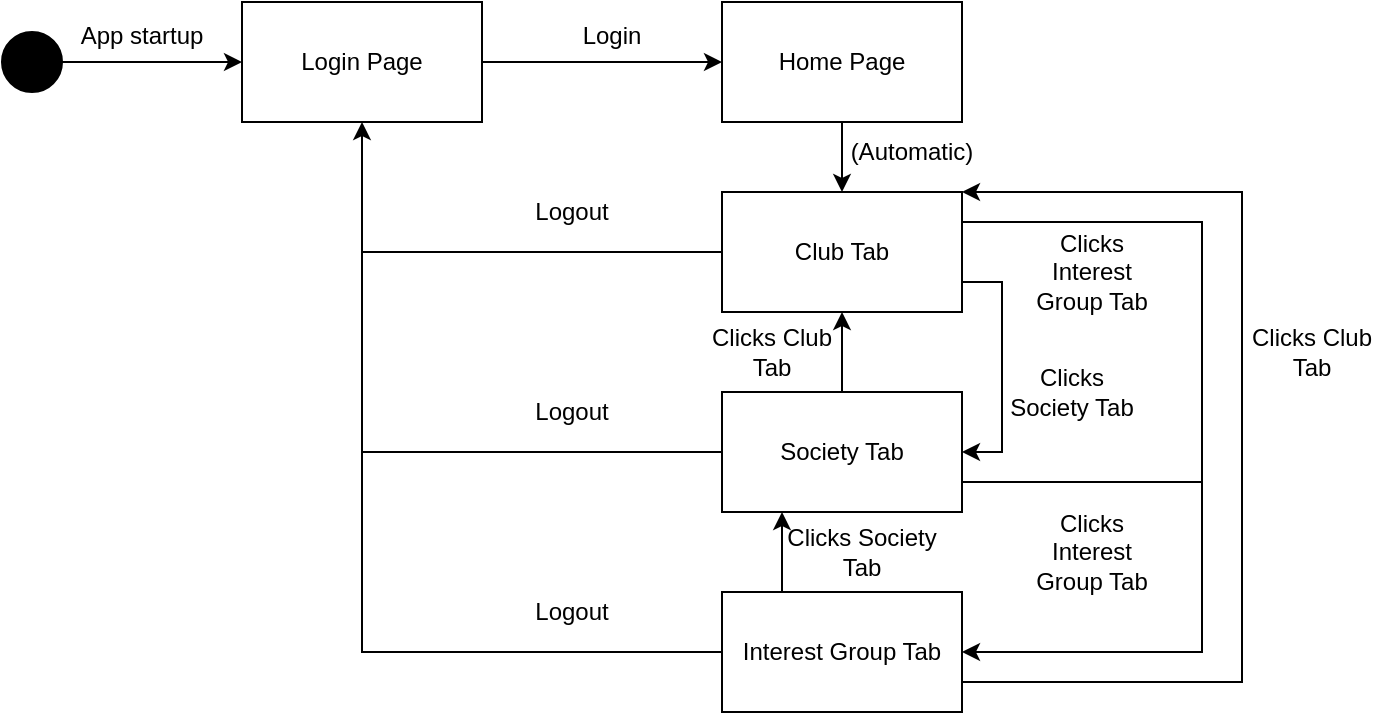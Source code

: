 <mxfile version="12.8.2" type="github"><diagram id="LUdY4_xpi0KiNuSoMbE5" name="Page-1"><mxGraphModel dx="1388" dy="713" grid="1" gridSize="10" guides="1" tooltips="1" connect="1" arrows="1" fold="1" page="1" pageScale="1" pageWidth="850" pageHeight="1100" math="0" shadow="0"><root><mxCell id="0"/><mxCell id="1" parent="0"/><mxCell id="PKyjZfos0Iyk5XxEU7YQ-5" style="edgeStyle=orthogonalEdgeStyle;rounded=0;orthogonalLoop=1;jettySize=auto;html=1;exitX=1;exitY=0.5;exitDx=0;exitDy=0;entryX=0;entryY=0.5;entryDx=0;entryDy=0;" edge="1" parent="1" source="PKyjZfos0Iyk5XxEU7YQ-1" target="PKyjZfos0Iyk5XxEU7YQ-4"><mxGeometry relative="1" as="geometry"/></mxCell><mxCell id="PKyjZfos0Iyk5XxEU7YQ-1" value="" style="ellipse;whiteSpace=wrap;html=1;aspect=fixed;fillColor=#000000;" vertex="1" parent="1"><mxGeometry x="120" y="80" width="30" height="30" as="geometry"/></mxCell><mxCell id="PKyjZfos0Iyk5XxEU7YQ-8" style="edgeStyle=orthogonalEdgeStyle;rounded=0;orthogonalLoop=1;jettySize=auto;html=1;exitX=1;exitY=0.5;exitDx=0;exitDy=0;entryX=0;entryY=0.5;entryDx=0;entryDy=0;" edge="1" parent="1" source="PKyjZfos0Iyk5XxEU7YQ-4" target="PKyjZfos0Iyk5XxEU7YQ-7"><mxGeometry relative="1" as="geometry"/></mxCell><mxCell id="PKyjZfos0Iyk5XxEU7YQ-4" value="Login Page" style="rounded=0;whiteSpace=wrap;html=1;fillColor=#FFFFFF;" vertex="1" parent="1"><mxGeometry x="240" y="65" width="120" height="60" as="geometry"/></mxCell><mxCell id="PKyjZfos0Iyk5XxEU7YQ-6" value="App startup" style="text;html=1;strokeColor=none;fillColor=none;align=center;verticalAlign=middle;whiteSpace=wrap;rounded=0;" vertex="1" parent="1"><mxGeometry x="155" y="72" width="70" height="20" as="geometry"/></mxCell><mxCell id="PKyjZfos0Iyk5XxEU7YQ-11" style="edgeStyle=orthogonalEdgeStyle;rounded=0;orthogonalLoop=1;jettySize=auto;html=1;exitX=0.5;exitY=1;exitDx=0;exitDy=0;entryX=0.5;entryY=0;entryDx=0;entryDy=0;" edge="1" parent="1" source="PKyjZfos0Iyk5XxEU7YQ-7" target="PKyjZfos0Iyk5XxEU7YQ-10"><mxGeometry relative="1" as="geometry"/></mxCell><mxCell id="PKyjZfos0Iyk5XxEU7YQ-7" value="Home Page" style="rounded=0;whiteSpace=wrap;html=1;fillColor=#FFFFFF;" vertex="1" parent="1"><mxGeometry x="480" y="65" width="120" height="60" as="geometry"/></mxCell><mxCell id="PKyjZfos0Iyk5XxEU7YQ-9" value="Login" style="text;html=1;strokeColor=none;fillColor=none;align=center;verticalAlign=middle;whiteSpace=wrap;rounded=0;" vertex="1" parent="1"><mxGeometry x="390" y="72" width="70" height="20" as="geometry"/></mxCell><mxCell id="PKyjZfos0Iyk5XxEU7YQ-15" style="edgeStyle=orthogonalEdgeStyle;rounded=0;orthogonalLoop=1;jettySize=auto;html=1;exitX=1;exitY=0.25;exitDx=0;exitDy=0;entryX=1;entryY=0.5;entryDx=0;entryDy=0;" edge="1" parent="1" source="PKyjZfos0Iyk5XxEU7YQ-10" target="PKyjZfos0Iyk5XxEU7YQ-14"><mxGeometry relative="1" as="geometry"><Array as="points"><mxPoint x="720" y="175"/><mxPoint x="720" y="390"/></Array></mxGeometry></mxCell><mxCell id="PKyjZfos0Iyk5XxEU7YQ-29" style="edgeStyle=orthogonalEdgeStyle;rounded=0;orthogonalLoop=1;jettySize=auto;html=1;exitX=1;exitY=0.75;exitDx=0;exitDy=0;entryX=1;entryY=0.5;entryDx=0;entryDy=0;endArrow=classic;endFill=1;" edge="1" parent="1" source="PKyjZfos0Iyk5XxEU7YQ-10" target="PKyjZfos0Iyk5XxEU7YQ-13"><mxGeometry relative="1" as="geometry"><Array as="points"><mxPoint x="620" y="205"/><mxPoint x="620" y="290"/></Array></mxGeometry></mxCell><mxCell id="PKyjZfos0Iyk5XxEU7YQ-34" style="edgeStyle=orthogonalEdgeStyle;rounded=0;orthogonalLoop=1;jettySize=auto;html=1;exitX=0;exitY=0.5;exitDx=0;exitDy=0;endArrow=none;endFill=0;" edge="1" parent="1" source="PKyjZfos0Iyk5XxEU7YQ-10"><mxGeometry relative="1" as="geometry"><mxPoint x="300" y="190" as="targetPoint"/></mxGeometry></mxCell><mxCell id="PKyjZfos0Iyk5XxEU7YQ-10" value="Club Tab" style="rounded=0;whiteSpace=wrap;html=1;fillColor=#FFFFFF;" vertex="1" parent="1"><mxGeometry x="480" y="160" width="120" height="60" as="geometry"/></mxCell><mxCell id="PKyjZfos0Iyk5XxEU7YQ-12" value="(Automatic)" style="text;html=1;strokeColor=none;fillColor=none;align=center;verticalAlign=middle;whiteSpace=wrap;rounded=0;" vertex="1" parent="1"><mxGeometry x="540" y="130" width="70" height="20" as="geometry"/></mxCell><mxCell id="PKyjZfos0Iyk5XxEU7YQ-17" style="edgeStyle=orthogonalEdgeStyle;rounded=0;orthogonalLoop=1;jettySize=auto;html=1;exitX=1;exitY=0.75;exitDx=0;exitDy=0;endArrow=none;endFill=0;" edge="1" parent="1" source="PKyjZfos0Iyk5XxEU7YQ-13"><mxGeometry relative="1" as="geometry"><mxPoint x="720" y="305" as="targetPoint"/><Array as="points"><mxPoint x="720" y="305"/></Array></mxGeometry></mxCell><mxCell id="PKyjZfos0Iyk5XxEU7YQ-19" style="edgeStyle=orthogonalEdgeStyle;rounded=0;orthogonalLoop=1;jettySize=auto;html=1;exitX=0.5;exitY=0;exitDx=0;exitDy=0;entryX=0.5;entryY=1;entryDx=0;entryDy=0;endArrow=classic;endFill=1;" edge="1" parent="1" source="PKyjZfos0Iyk5XxEU7YQ-13" target="PKyjZfos0Iyk5XxEU7YQ-10"><mxGeometry relative="1" as="geometry"/></mxCell><mxCell id="PKyjZfos0Iyk5XxEU7YQ-33" style="edgeStyle=orthogonalEdgeStyle;rounded=0;orthogonalLoop=1;jettySize=auto;html=1;exitX=0;exitY=0.5;exitDx=0;exitDy=0;endArrow=none;endFill=0;" edge="1" parent="1" source="PKyjZfos0Iyk5XxEU7YQ-13"><mxGeometry relative="1" as="geometry"><mxPoint x="300" y="290" as="targetPoint"/></mxGeometry></mxCell><mxCell id="PKyjZfos0Iyk5XxEU7YQ-13" value="Society Tab" style="rounded=0;whiteSpace=wrap;html=1;fillColor=#FFFFFF;" vertex="1" parent="1"><mxGeometry x="480" y="260" width="120" height="60" as="geometry"/></mxCell><mxCell id="PKyjZfos0Iyk5XxEU7YQ-22" style="edgeStyle=orthogonalEdgeStyle;rounded=0;orthogonalLoop=1;jettySize=auto;html=1;exitX=1;exitY=0.75;exitDx=0;exitDy=0;endArrow=classic;endFill=1;" edge="1" parent="1" source="PKyjZfos0Iyk5XxEU7YQ-14"><mxGeometry relative="1" as="geometry"><mxPoint x="600" y="160" as="targetPoint"/><Array as="points"><mxPoint x="740" y="405"/><mxPoint x="740" y="160"/><mxPoint x="600" y="160"/></Array></mxGeometry></mxCell><mxCell id="PKyjZfos0Iyk5XxEU7YQ-24" style="edgeStyle=orthogonalEdgeStyle;rounded=0;orthogonalLoop=1;jettySize=auto;html=1;exitX=0.25;exitY=0;exitDx=0;exitDy=0;entryX=0.25;entryY=1;entryDx=0;entryDy=0;endArrow=classic;endFill=1;" edge="1" parent="1" source="PKyjZfos0Iyk5XxEU7YQ-14" target="PKyjZfos0Iyk5XxEU7YQ-13"><mxGeometry relative="1" as="geometry"/></mxCell><mxCell id="PKyjZfos0Iyk5XxEU7YQ-32" style="edgeStyle=orthogonalEdgeStyle;rounded=0;orthogonalLoop=1;jettySize=auto;html=1;exitX=0;exitY=0.5;exitDx=0;exitDy=0;entryX=0.5;entryY=1;entryDx=0;entryDy=0;endArrow=classic;endFill=1;" edge="1" parent="1" source="PKyjZfos0Iyk5XxEU7YQ-14" target="PKyjZfos0Iyk5XxEU7YQ-4"><mxGeometry relative="1" as="geometry"/></mxCell><mxCell id="PKyjZfos0Iyk5XxEU7YQ-14" value="Interest Group Tab" style="rounded=0;whiteSpace=wrap;html=1;fillColor=#FFFFFF;" vertex="1" parent="1"><mxGeometry x="480" y="360" width="120" height="60" as="geometry"/></mxCell><mxCell id="PKyjZfos0Iyk5XxEU7YQ-16" value="Clicks Interest Group Tab" style="text;html=1;strokeColor=none;fillColor=none;align=center;verticalAlign=middle;whiteSpace=wrap;rounded=0;" vertex="1" parent="1"><mxGeometry x="630" y="190" width="70" height="20" as="geometry"/></mxCell><mxCell id="PKyjZfos0Iyk5XxEU7YQ-18" value="Clicks Interest Group Tab" style="text;html=1;strokeColor=none;fillColor=none;align=center;verticalAlign=middle;whiteSpace=wrap;rounded=0;" vertex="1" parent="1"><mxGeometry x="630" y="330" width="70" height="20" as="geometry"/></mxCell><mxCell id="PKyjZfos0Iyk5XxEU7YQ-20" value="Clicks Club Tab" style="text;html=1;strokeColor=none;fillColor=none;align=center;verticalAlign=middle;whiteSpace=wrap;rounded=0;" vertex="1" parent="1"><mxGeometry x="470" y="230" width="70" height="20" as="geometry"/></mxCell><mxCell id="PKyjZfos0Iyk5XxEU7YQ-23" value="Clicks Club Tab" style="text;html=1;strokeColor=none;fillColor=none;align=center;verticalAlign=middle;whiteSpace=wrap;rounded=0;" vertex="1" parent="1"><mxGeometry x="740" y="230" width="70" height="20" as="geometry"/></mxCell><mxCell id="PKyjZfos0Iyk5XxEU7YQ-25" value="Clicks Society Tab" style="text;html=1;strokeColor=none;fillColor=none;align=center;verticalAlign=middle;whiteSpace=wrap;rounded=0;" vertex="1" parent="1"><mxGeometry x="510" y="330" width="80" height="20" as="geometry"/></mxCell><mxCell id="PKyjZfos0Iyk5XxEU7YQ-30" value="Clicks Society Tab" style="text;html=1;strokeColor=none;fillColor=none;align=center;verticalAlign=middle;whiteSpace=wrap;rounded=0;" vertex="1" parent="1"><mxGeometry x="620" y="250" width="70" height="20" as="geometry"/></mxCell><mxCell id="PKyjZfos0Iyk5XxEU7YQ-35" value="Logout" style="text;html=1;strokeColor=none;fillColor=none;align=center;verticalAlign=middle;whiteSpace=wrap;rounded=0;" vertex="1" parent="1"><mxGeometry x="370" y="160" width="70" height="20" as="geometry"/></mxCell><mxCell id="PKyjZfos0Iyk5XxEU7YQ-36" value="Logout" style="text;html=1;strokeColor=none;fillColor=none;align=center;verticalAlign=middle;whiteSpace=wrap;rounded=0;" vertex="1" parent="1"><mxGeometry x="370" y="260" width="70" height="20" as="geometry"/></mxCell><mxCell id="PKyjZfos0Iyk5XxEU7YQ-37" value="Logout" style="text;html=1;strokeColor=none;fillColor=none;align=center;verticalAlign=middle;whiteSpace=wrap;rounded=0;" vertex="1" parent="1"><mxGeometry x="370" y="360" width="70" height="20" as="geometry"/></mxCell></root></mxGraphModel></diagram></mxfile>